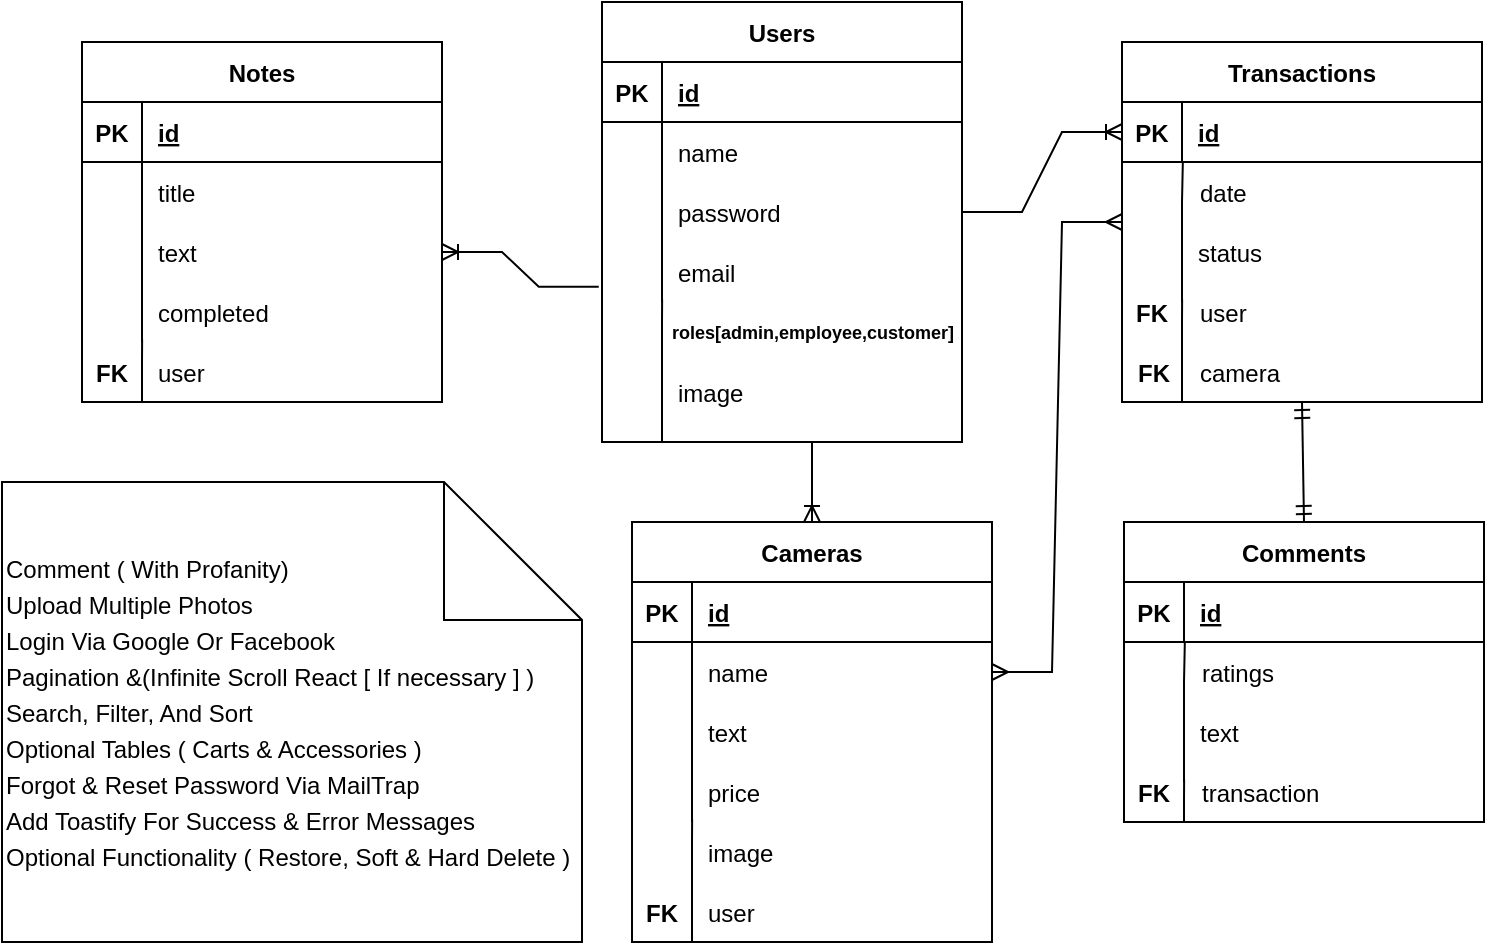 <mxfile version="21.0.6" type="github">
  <diagram id="rnDesP9-kiOVIk-wL_8O" name="Page-1">
    <mxGraphModel dx="1050" dy="573" grid="1" gridSize="10" guides="1" tooltips="1" connect="1" arrows="1" fold="1" page="1" pageScale="1" pageWidth="850" pageHeight="1100" math="0" shadow="0">
      <root>
        <mxCell id="0" />
        <mxCell id="1" parent="0" />
        <mxCell id="3eqNPOFg3Ozrto4ueRBY-7" value="Users" style="shape=table;startSize=30;container=1;collapsible=1;childLayout=tableLayout;fixedRows=1;rowLines=0;fontStyle=1;align=center;resizeLast=1;" parent="1" vertex="1">
          <mxGeometry x="740" y="270" width="180" height="220" as="geometry" />
        </mxCell>
        <mxCell id="3eqNPOFg3Ozrto4ueRBY-8" value="" style="shape=tableRow;horizontal=0;startSize=0;swimlaneHead=0;swimlaneBody=0;fillColor=none;collapsible=0;dropTarget=0;points=[[0,0.5],[1,0.5]];portConstraint=eastwest;top=0;left=0;right=0;bottom=1;" parent="3eqNPOFg3Ozrto4ueRBY-7" vertex="1">
          <mxGeometry y="30" width="180" height="30" as="geometry" />
        </mxCell>
        <mxCell id="3eqNPOFg3Ozrto4ueRBY-9" value="PK" style="shape=partialRectangle;connectable=0;fillColor=none;top=0;left=0;bottom=0;right=0;fontStyle=1;overflow=hidden;" parent="3eqNPOFg3Ozrto4ueRBY-8" vertex="1">
          <mxGeometry width="30" height="30" as="geometry">
            <mxRectangle width="30" height="30" as="alternateBounds" />
          </mxGeometry>
        </mxCell>
        <mxCell id="3eqNPOFg3Ozrto4ueRBY-10" value="id" style="shape=partialRectangle;connectable=0;fillColor=none;top=0;left=0;bottom=0;right=0;align=left;spacingLeft=6;fontStyle=5;overflow=hidden;" parent="3eqNPOFg3Ozrto4ueRBY-8" vertex="1">
          <mxGeometry x="30" width="150" height="30" as="geometry">
            <mxRectangle width="150" height="30" as="alternateBounds" />
          </mxGeometry>
        </mxCell>
        <mxCell id="3eqNPOFg3Ozrto4ueRBY-11" value="" style="shape=tableRow;horizontal=0;startSize=0;swimlaneHead=0;swimlaneBody=0;fillColor=none;collapsible=0;dropTarget=0;points=[[0,0.5],[1,0.5]];portConstraint=eastwest;top=0;left=0;right=0;bottom=0;" parent="3eqNPOFg3Ozrto4ueRBY-7" vertex="1">
          <mxGeometry y="60" width="180" height="30" as="geometry" />
        </mxCell>
        <mxCell id="3eqNPOFg3Ozrto4ueRBY-12" value="" style="shape=partialRectangle;connectable=0;fillColor=none;top=0;left=0;bottom=0;right=0;editable=1;overflow=hidden;" parent="3eqNPOFg3Ozrto4ueRBY-11" vertex="1">
          <mxGeometry width="30" height="30" as="geometry">
            <mxRectangle width="30" height="30" as="alternateBounds" />
          </mxGeometry>
        </mxCell>
        <mxCell id="3eqNPOFg3Ozrto4ueRBY-13" value="name" style="shape=partialRectangle;connectable=0;fillColor=none;top=0;left=0;bottom=0;right=0;align=left;spacingLeft=6;overflow=hidden;" parent="3eqNPOFg3Ozrto4ueRBY-11" vertex="1">
          <mxGeometry x="30" width="150" height="30" as="geometry">
            <mxRectangle width="150" height="30" as="alternateBounds" />
          </mxGeometry>
        </mxCell>
        <mxCell id="3eqNPOFg3Ozrto4ueRBY-14" value="" style="shape=tableRow;horizontal=0;startSize=0;swimlaneHead=0;swimlaneBody=0;fillColor=none;collapsible=0;dropTarget=0;points=[[0,0.5],[1,0.5]];portConstraint=eastwest;top=0;left=0;right=0;bottom=0;" parent="3eqNPOFg3Ozrto4ueRBY-7" vertex="1">
          <mxGeometry y="90" width="180" height="30" as="geometry" />
        </mxCell>
        <mxCell id="3eqNPOFg3Ozrto4ueRBY-15" value="" style="shape=partialRectangle;connectable=0;fillColor=none;top=0;left=0;bottom=0;right=0;editable=1;overflow=hidden;" parent="3eqNPOFg3Ozrto4ueRBY-14" vertex="1">
          <mxGeometry width="30" height="30" as="geometry">
            <mxRectangle width="30" height="30" as="alternateBounds" />
          </mxGeometry>
        </mxCell>
        <mxCell id="3eqNPOFg3Ozrto4ueRBY-16" value="password" style="shape=partialRectangle;connectable=0;fillColor=none;top=0;left=0;bottom=0;right=0;align=left;spacingLeft=6;overflow=hidden;" parent="3eqNPOFg3Ozrto4ueRBY-14" vertex="1">
          <mxGeometry x="30" width="150" height="30" as="geometry">
            <mxRectangle width="150" height="30" as="alternateBounds" />
          </mxGeometry>
        </mxCell>
        <mxCell id="3eqNPOFg3Ozrto4ueRBY-17" value="" style="shape=tableRow;horizontal=0;startSize=0;swimlaneHead=0;swimlaneBody=0;fillColor=none;collapsible=0;dropTarget=0;points=[[0,0.5],[1,0.5]];portConstraint=eastwest;top=0;left=0;right=0;bottom=0;" parent="3eqNPOFg3Ozrto4ueRBY-7" vertex="1">
          <mxGeometry y="120" width="180" height="30" as="geometry" />
        </mxCell>
        <mxCell id="3eqNPOFg3Ozrto4ueRBY-18" value="" style="shape=partialRectangle;connectable=0;fillColor=none;top=0;left=0;bottom=0;right=0;editable=1;overflow=hidden;" parent="3eqNPOFg3Ozrto4ueRBY-17" vertex="1">
          <mxGeometry width="30" height="30" as="geometry">
            <mxRectangle width="30" height="30" as="alternateBounds" />
          </mxGeometry>
        </mxCell>
        <mxCell id="3eqNPOFg3Ozrto4ueRBY-19" value="email" style="shape=partialRectangle;connectable=0;fillColor=none;top=0;left=0;bottom=0;right=0;align=left;spacingLeft=6;overflow=hidden;" parent="3eqNPOFg3Ozrto4ueRBY-17" vertex="1">
          <mxGeometry x="30" width="150" height="30" as="geometry">
            <mxRectangle width="150" height="30" as="alternateBounds" />
          </mxGeometry>
        </mxCell>
        <mxCell id="3eqNPOFg3Ozrto4ueRBY-34" value="" style="endArrow=none;html=1;rounded=0;exitX=0.167;exitY=0.96;exitDx=0;exitDy=0;exitPerimeter=0;" parent="1" source="3eqNPOFg3Ozrto4ueRBY-17" edge="1">
          <mxGeometry relative="1" as="geometry">
            <mxPoint x="710" y="450" as="sourcePoint" />
            <mxPoint x="770" y="490" as="targetPoint" />
            <Array as="points">
              <mxPoint x="770" y="430" />
            </Array>
          </mxGeometry>
        </mxCell>
        <mxCell id="3eqNPOFg3Ozrto4ueRBY-98" value="roles[admin,employee,customer]" style="shape=partialRectangle;connectable=0;fillColor=none;top=0;left=0;bottom=0;right=0;align=left;spacingLeft=3;overflow=hidden;fontSize=9;fontStyle=1" parent="1" vertex="1">
          <mxGeometry x="770" y="420" width="150" height="30" as="geometry">
            <mxRectangle width="150" height="30" as="alternateBounds" />
          </mxGeometry>
        </mxCell>
        <mxCell id="3eqNPOFg3Ozrto4ueRBY-128" value="Cameras" style="shape=table;startSize=30;container=1;collapsible=1;childLayout=tableLayout;fixedRows=1;rowLines=0;fontStyle=1;align=center;resizeLast=1;" parent="1" vertex="1">
          <mxGeometry x="755" y="530" width="180" height="210" as="geometry" />
        </mxCell>
        <mxCell id="3eqNPOFg3Ozrto4ueRBY-129" value="" style="shape=tableRow;horizontal=0;startSize=0;swimlaneHead=0;swimlaneBody=0;fillColor=none;collapsible=0;dropTarget=0;points=[[0,0.5],[1,0.5]];portConstraint=eastwest;top=0;left=0;right=0;bottom=1;" parent="3eqNPOFg3Ozrto4ueRBY-128" vertex="1">
          <mxGeometry y="30" width="180" height="30" as="geometry" />
        </mxCell>
        <mxCell id="3eqNPOFg3Ozrto4ueRBY-130" value="PK" style="shape=partialRectangle;connectable=0;fillColor=none;top=0;left=0;bottom=0;right=0;fontStyle=1;overflow=hidden;" parent="3eqNPOFg3Ozrto4ueRBY-129" vertex="1">
          <mxGeometry width="30" height="30" as="geometry">
            <mxRectangle width="30" height="30" as="alternateBounds" />
          </mxGeometry>
        </mxCell>
        <mxCell id="3eqNPOFg3Ozrto4ueRBY-131" value="id" style="shape=partialRectangle;connectable=0;fillColor=none;top=0;left=0;bottom=0;right=0;align=left;spacingLeft=6;fontStyle=5;overflow=hidden;" parent="3eqNPOFg3Ozrto4ueRBY-129" vertex="1">
          <mxGeometry x="30" width="150" height="30" as="geometry">
            <mxRectangle width="150" height="30" as="alternateBounds" />
          </mxGeometry>
        </mxCell>
        <mxCell id="3eqNPOFg3Ozrto4ueRBY-132" value="" style="shape=tableRow;horizontal=0;startSize=0;swimlaneHead=0;swimlaneBody=0;fillColor=none;collapsible=0;dropTarget=0;points=[[0,0.5],[1,0.5]];portConstraint=eastwest;top=0;left=0;right=0;bottom=0;" parent="3eqNPOFg3Ozrto4ueRBY-128" vertex="1">
          <mxGeometry y="60" width="180" height="30" as="geometry" />
        </mxCell>
        <mxCell id="3eqNPOFg3Ozrto4ueRBY-133" value="" style="shape=partialRectangle;connectable=0;fillColor=none;top=0;left=0;bottom=0;right=0;editable=1;overflow=hidden;" parent="3eqNPOFg3Ozrto4ueRBY-132" vertex="1">
          <mxGeometry width="30" height="30" as="geometry">
            <mxRectangle width="30" height="30" as="alternateBounds" />
          </mxGeometry>
        </mxCell>
        <mxCell id="3eqNPOFg3Ozrto4ueRBY-134" value="name" style="shape=partialRectangle;connectable=0;fillColor=none;top=0;left=0;bottom=0;right=0;align=left;spacingLeft=6;overflow=hidden;" parent="3eqNPOFg3Ozrto4ueRBY-132" vertex="1">
          <mxGeometry x="30" width="150" height="30" as="geometry">
            <mxRectangle width="150" height="30" as="alternateBounds" />
          </mxGeometry>
        </mxCell>
        <mxCell id="3eqNPOFg3Ozrto4ueRBY-135" value="" style="shape=tableRow;horizontal=0;startSize=0;swimlaneHead=0;swimlaneBody=0;fillColor=none;collapsible=0;dropTarget=0;points=[[0,0.5],[1,0.5]];portConstraint=eastwest;top=0;left=0;right=0;bottom=0;" parent="3eqNPOFg3Ozrto4ueRBY-128" vertex="1">
          <mxGeometry y="90" width="180" height="30" as="geometry" />
        </mxCell>
        <mxCell id="3eqNPOFg3Ozrto4ueRBY-136" value="" style="shape=partialRectangle;connectable=0;fillColor=none;top=0;left=0;bottom=0;right=0;editable=1;overflow=hidden;" parent="3eqNPOFg3Ozrto4ueRBY-135" vertex="1">
          <mxGeometry width="30" height="30" as="geometry">
            <mxRectangle width="30" height="30" as="alternateBounds" />
          </mxGeometry>
        </mxCell>
        <mxCell id="3eqNPOFg3Ozrto4ueRBY-137" value="text" style="shape=partialRectangle;connectable=0;fillColor=none;top=0;left=0;bottom=0;right=0;align=left;spacingLeft=6;overflow=hidden;" parent="3eqNPOFg3Ozrto4ueRBY-135" vertex="1">
          <mxGeometry x="30" width="150" height="30" as="geometry">
            <mxRectangle width="150" height="30" as="alternateBounds" />
          </mxGeometry>
        </mxCell>
        <mxCell id="3eqNPOFg3Ozrto4ueRBY-138" value="" style="shape=tableRow;horizontal=0;startSize=0;swimlaneHead=0;swimlaneBody=0;fillColor=none;collapsible=0;dropTarget=0;points=[[0,0.5],[1,0.5]];portConstraint=eastwest;top=0;left=0;right=0;bottom=0;" parent="3eqNPOFg3Ozrto4ueRBY-128" vertex="1">
          <mxGeometry y="120" width="180" height="30" as="geometry" />
        </mxCell>
        <mxCell id="3eqNPOFg3Ozrto4ueRBY-139" value="" style="shape=partialRectangle;connectable=0;fillColor=none;top=0;left=0;bottom=0;right=0;editable=1;overflow=hidden;" parent="3eqNPOFg3Ozrto4ueRBY-138" vertex="1">
          <mxGeometry width="30" height="30" as="geometry">
            <mxRectangle width="30" height="30" as="alternateBounds" />
          </mxGeometry>
        </mxCell>
        <mxCell id="3eqNPOFg3Ozrto4ueRBY-140" value="price" style="shape=partialRectangle;connectable=0;fillColor=none;top=0;left=0;bottom=0;right=0;align=left;spacingLeft=6;overflow=hidden;" parent="3eqNPOFg3Ozrto4ueRBY-138" vertex="1">
          <mxGeometry x="30" width="150" height="30" as="geometry">
            <mxRectangle width="150" height="30" as="alternateBounds" />
          </mxGeometry>
        </mxCell>
        <mxCell id="3eqNPOFg3Ozrto4ueRBY-141" value="" style="endArrow=none;html=1;rounded=0;exitX=0.167;exitY=0.96;exitDx=0;exitDy=0;exitPerimeter=0;" parent="1" source="3eqNPOFg3Ozrto4ueRBY-138" edge="1">
          <mxGeometry relative="1" as="geometry">
            <mxPoint x="725" y="710" as="sourcePoint" />
            <mxPoint x="785" y="740" as="targetPoint" />
            <Array as="points">
              <mxPoint x="785" y="690" />
            </Array>
          </mxGeometry>
        </mxCell>
        <mxCell id="3eqNPOFg3Ozrto4ueRBY-142" value="user" style="shape=partialRectangle;connectable=0;fillColor=none;top=0;left=0;bottom=0;right=0;align=left;spacingLeft=6;overflow=hidden;fontStyle=0" parent="1" vertex="1">
          <mxGeometry x="785" y="710" width="150" height="30" as="geometry">
            <mxRectangle width="150" height="30" as="alternateBounds" />
          </mxGeometry>
        </mxCell>
        <mxCell id="3eqNPOFg3Ozrto4ueRBY-206" value="image" style="shape=partialRectangle;connectable=0;fillColor=none;top=0;left=0;bottom=0;right=0;align=left;spacingLeft=6;overflow=hidden;" parent="1" vertex="1">
          <mxGeometry x="785" y="680" width="150" height="30" as="geometry">
            <mxRectangle width="150" height="30" as="alternateBounds" />
          </mxGeometry>
        </mxCell>
        <mxCell id="3eqNPOFg3Ozrto4ueRBY-228" value="Transactions" style="shape=table;startSize=30;container=1;collapsible=1;childLayout=tableLayout;fixedRows=1;rowLines=0;fontStyle=1;align=center;resizeLast=1;" parent="1" vertex="1">
          <mxGeometry x="1000" y="290" width="180" height="180" as="geometry" />
        </mxCell>
        <mxCell id="3eqNPOFg3Ozrto4ueRBY-229" value="" style="shape=tableRow;horizontal=0;startSize=0;swimlaneHead=0;swimlaneBody=0;fillColor=none;collapsible=0;dropTarget=0;points=[[0,0.5],[1,0.5]];portConstraint=eastwest;top=0;left=0;right=0;bottom=1;" parent="3eqNPOFg3Ozrto4ueRBY-228" vertex="1">
          <mxGeometry y="30" width="180" height="30" as="geometry" />
        </mxCell>
        <mxCell id="3eqNPOFg3Ozrto4ueRBY-230" value="PK" style="shape=partialRectangle;connectable=0;fillColor=none;top=0;left=0;bottom=0;right=0;fontStyle=1;overflow=hidden;" parent="3eqNPOFg3Ozrto4ueRBY-229" vertex="1">
          <mxGeometry width="30" height="30" as="geometry">
            <mxRectangle width="30" height="30" as="alternateBounds" />
          </mxGeometry>
        </mxCell>
        <mxCell id="3eqNPOFg3Ozrto4ueRBY-231" value="id" style="shape=partialRectangle;connectable=0;fillColor=none;top=0;left=0;bottom=0;right=0;align=left;spacingLeft=6;fontStyle=5;overflow=hidden;" parent="3eqNPOFg3Ozrto4ueRBY-229" vertex="1">
          <mxGeometry x="30" width="150" height="30" as="geometry">
            <mxRectangle width="150" height="30" as="alternateBounds" />
          </mxGeometry>
        </mxCell>
        <mxCell id="3eqNPOFg3Ozrto4ueRBY-233" value="date" style="shape=partialRectangle;connectable=0;fillColor=none;top=0;left=0;bottom=0;right=0;align=left;spacingLeft=6;fontStyle=0;overflow=hidden;" parent="1" vertex="1">
          <mxGeometry x="1031" y="350" width="150" height="30" as="geometry">
            <mxRectangle width="150" height="30" as="alternateBounds" />
          </mxGeometry>
        </mxCell>
        <mxCell id="3eqNPOFg3Ozrto4ueRBY-234" value="" style="endArrow=none;html=1;rounded=0;exitX=0.169;exitY=1.002;exitDx=0;exitDy=0;exitPerimeter=0;" parent="1" source="3eqNPOFg3Ozrto4ueRBY-229" edge="1">
          <mxGeometry relative="1" as="geometry">
            <mxPoint x="1035" y="359" as="sourcePoint" />
            <mxPoint x="1030" y="420" as="targetPoint" />
            <Array as="points">
              <mxPoint x="1030" y="370" />
            </Array>
          </mxGeometry>
        </mxCell>
        <mxCell id="3eqNPOFg3Ozrto4ueRBY-236" value="status" style="shape=partialRectangle;connectable=0;fillColor=none;top=0;left=0;bottom=0;right=0;align=left;spacingLeft=6;fontStyle=0;overflow=hidden;" parent="1" vertex="1">
          <mxGeometry x="1030" y="380" width="150" height="30" as="geometry">
            <mxRectangle width="150" height="30" as="alternateBounds" />
          </mxGeometry>
        </mxCell>
        <mxCell id="3eqNPOFg3Ozrto4ueRBY-237" value="FK" style="shape=partialRectangle;connectable=0;fillColor=none;top=0;left=0;bottom=0;right=0;fontStyle=1;overflow=hidden;" parent="1" vertex="1">
          <mxGeometry x="755" y="710" width="30" height="30" as="geometry">
            <mxRectangle width="30" height="30" as="alternateBounds" />
          </mxGeometry>
        </mxCell>
        <mxCell id="3eqNPOFg3Ozrto4ueRBY-238" value="" style="endArrow=none;html=1;rounded=0;exitX=0.167;exitY=0.96;exitDx=0;exitDy=0;exitPerimeter=0;" parent="1" edge="1">
          <mxGeometry relative="1" as="geometry">
            <mxPoint x="1030.06" y="418.8" as="sourcePoint" />
            <mxPoint x="1030" y="470" as="targetPoint" />
            <Array as="points">
              <mxPoint x="1030" y="430" />
            </Array>
          </mxGeometry>
        </mxCell>
        <mxCell id="3eqNPOFg3Ozrto4ueRBY-239" value="user" style="shape=partialRectangle;connectable=0;fillColor=none;top=0;left=0;bottom=0;right=0;align=left;spacingLeft=6;fontStyle=0;overflow=hidden;" parent="1" vertex="1">
          <mxGeometry x="1031" y="410" width="150" height="30" as="geometry">
            <mxRectangle width="150" height="30" as="alternateBounds" />
          </mxGeometry>
        </mxCell>
        <mxCell id="3eqNPOFg3Ozrto4ueRBY-240" value="FK" style="shape=partialRectangle;connectable=0;fillColor=none;top=0;left=0;bottom=0;right=0;fontStyle=1;overflow=hidden;" parent="1" vertex="1">
          <mxGeometry x="1000" y="410" width="30" height="30" as="geometry">
            <mxRectangle width="30" height="30" as="alternateBounds" />
          </mxGeometry>
        </mxCell>
        <mxCell id="3eqNPOFg3Ozrto4ueRBY-241" value="" style="edgeStyle=entityRelationEdgeStyle;fontSize=12;html=1;endArrow=ERoneToMany;rounded=0;" parent="1" source="3eqNPOFg3Ozrto4ueRBY-14" target="3eqNPOFg3Ozrto4ueRBY-229" edge="1">
          <mxGeometry width="100" height="100" relative="1" as="geometry">
            <mxPoint x="1185" y="375" as="sourcePoint" />
            <mxPoint x="1010" y="510" as="targetPoint" />
          </mxGeometry>
        </mxCell>
        <mxCell id="3eqNPOFg3Ozrto4ueRBY-256" value="" style="edgeStyle=entityRelationEdgeStyle;fontSize=12;html=1;endArrow=ERmany;startArrow=ERmany;rounded=0;entryX=0;entryY=0.5;entryDx=0;entryDy=0;" parent="1" source="3eqNPOFg3Ozrto4ueRBY-132" target="3eqNPOFg3Ozrto4ueRBY-228" edge="1">
          <mxGeometry width="100" height="100" relative="1" as="geometry">
            <mxPoint x="1175" y="550" as="sourcePoint" />
            <mxPoint x="1215" y="550" as="targetPoint" />
          </mxGeometry>
        </mxCell>
        <mxCell id="3eqNPOFg3Ozrto4ueRBY-260" value="image" style="shape=partialRectangle;connectable=0;fillColor=none;top=0;left=0;bottom=0;right=0;align=left;spacingLeft=6;overflow=hidden;" parent="1" vertex="1">
          <mxGeometry x="770" y="450" width="150" height="30" as="geometry">
            <mxRectangle width="150" height="30" as="alternateBounds" />
          </mxGeometry>
        </mxCell>
        <mxCell id="R3rkQFtVbT1nYSnnxUpl-1" value="camera" style="shape=partialRectangle;connectable=0;fillColor=none;top=0;left=0;bottom=0;right=0;align=left;spacingLeft=6;fontStyle=0;overflow=hidden;" parent="1" vertex="1">
          <mxGeometry x="1031" y="440" width="150" height="30" as="geometry">
            <mxRectangle width="150" height="30" as="alternateBounds" />
          </mxGeometry>
        </mxCell>
        <mxCell id="R3rkQFtVbT1nYSnnxUpl-2" value="FK" style="shape=partialRectangle;connectable=0;fillColor=none;top=0;left=0;bottom=0;right=0;fontStyle=1;overflow=hidden;" parent="1" vertex="1">
          <mxGeometry x="1001" y="440" width="30" height="30" as="geometry">
            <mxRectangle width="30" height="30" as="alternateBounds" />
          </mxGeometry>
        </mxCell>
        <mxCell id="R3rkQFtVbT1nYSnnxUpl-3" value="Notes" style="shape=table;startSize=30;container=1;collapsible=1;childLayout=tableLayout;fixedRows=1;rowLines=0;fontStyle=1;align=center;resizeLast=1;" parent="1" vertex="1">
          <mxGeometry x="480" y="290" width="180" height="180" as="geometry" />
        </mxCell>
        <mxCell id="R3rkQFtVbT1nYSnnxUpl-4" value="" style="shape=tableRow;horizontal=0;startSize=0;swimlaneHead=0;swimlaneBody=0;fillColor=none;collapsible=0;dropTarget=0;points=[[0,0.5],[1,0.5]];portConstraint=eastwest;top=0;left=0;right=0;bottom=1;" parent="R3rkQFtVbT1nYSnnxUpl-3" vertex="1">
          <mxGeometry y="30" width="180" height="30" as="geometry" />
        </mxCell>
        <mxCell id="R3rkQFtVbT1nYSnnxUpl-5" value="PK" style="shape=partialRectangle;connectable=0;fillColor=none;top=0;left=0;bottom=0;right=0;fontStyle=1;overflow=hidden;" parent="R3rkQFtVbT1nYSnnxUpl-4" vertex="1">
          <mxGeometry width="30" height="30" as="geometry">
            <mxRectangle width="30" height="30" as="alternateBounds" />
          </mxGeometry>
        </mxCell>
        <mxCell id="R3rkQFtVbT1nYSnnxUpl-6" value="id" style="shape=partialRectangle;connectable=0;fillColor=none;top=0;left=0;bottom=0;right=0;align=left;spacingLeft=6;fontStyle=5;overflow=hidden;" parent="R3rkQFtVbT1nYSnnxUpl-4" vertex="1">
          <mxGeometry x="30" width="150" height="30" as="geometry">
            <mxRectangle width="150" height="30" as="alternateBounds" />
          </mxGeometry>
        </mxCell>
        <mxCell id="R3rkQFtVbT1nYSnnxUpl-7" value="" style="shape=tableRow;horizontal=0;startSize=0;swimlaneHead=0;swimlaneBody=0;fillColor=none;collapsible=0;dropTarget=0;points=[[0,0.5],[1,0.5]];portConstraint=eastwest;top=0;left=0;right=0;bottom=0;" parent="R3rkQFtVbT1nYSnnxUpl-3" vertex="1">
          <mxGeometry y="60" width="180" height="30" as="geometry" />
        </mxCell>
        <mxCell id="R3rkQFtVbT1nYSnnxUpl-8" value="" style="shape=partialRectangle;connectable=0;fillColor=none;top=0;left=0;bottom=0;right=0;editable=1;overflow=hidden;" parent="R3rkQFtVbT1nYSnnxUpl-7" vertex="1">
          <mxGeometry width="30" height="30" as="geometry">
            <mxRectangle width="30" height="30" as="alternateBounds" />
          </mxGeometry>
        </mxCell>
        <mxCell id="R3rkQFtVbT1nYSnnxUpl-9" value="title" style="shape=partialRectangle;connectable=0;fillColor=none;top=0;left=0;bottom=0;right=0;align=left;spacingLeft=6;overflow=hidden;" parent="R3rkQFtVbT1nYSnnxUpl-7" vertex="1">
          <mxGeometry x="30" width="150" height="30" as="geometry">
            <mxRectangle width="150" height="30" as="alternateBounds" />
          </mxGeometry>
        </mxCell>
        <mxCell id="R3rkQFtVbT1nYSnnxUpl-10" value="" style="shape=tableRow;horizontal=0;startSize=0;swimlaneHead=0;swimlaneBody=0;fillColor=none;collapsible=0;dropTarget=0;points=[[0,0.5],[1,0.5]];portConstraint=eastwest;top=0;left=0;right=0;bottom=0;" parent="R3rkQFtVbT1nYSnnxUpl-3" vertex="1">
          <mxGeometry y="90" width="180" height="30" as="geometry" />
        </mxCell>
        <mxCell id="R3rkQFtVbT1nYSnnxUpl-11" value="" style="shape=partialRectangle;connectable=0;fillColor=none;top=0;left=0;bottom=0;right=0;editable=1;overflow=hidden;" parent="R3rkQFtVbT1nYSnnxUpl-10" vertex="1">
          <mxGeometry width="30" height="30" as="geometry">
            <mxRectangle width="30" height="30" as="alternateBounds" />
          </mxGeometry>
        </mxCell>
        <mxCell id="R3rkQFtVbT1nYSnnxUpl-12" value="text" style="shape=partialRectangle;connectable=0;fillColor=none;top=0;left=0;bottom=0;right=0;align=left;spacingLeft=6;overflow=hidden;" parent="R3rkQFtVbT1nYSnnxUpl-10" vertex="1">
          <mxGeometry x="30" width="150" height="30" as="geometry">
            <mxRectangle width="150" height="30" as="alternateBounds" />
          </mxGeometry>
        </mxCell>
        <mxCell id="R3rkQFtVbT1nYSnnxUpl-13" value="" style="shape=tableRow;horizontal=0;startSize=0;swimlaneHead=0;swimlaneBody=0;fillColor=none;collapsible=0;dropTarget=0;points=[[0,0.5],[1,0.5]];portConstraint=eastwest;top=0;left=0;right=0;bottom=0;" parent="R3rkQFtVbT1nYSnnxUpl-3" vertex="1">
          <mxGeometry y="120" width="180" height="30" as="geometry" />
        </mxCell>
        <mxCell id="R3rkQFtVbT1nYSnnxUpl-14" value="" style="shape=partialRectangle;connectable=0;fillColor=none;top=0;left=0;bottom=0;right=0;editable=1;overflow=hidden;" parent="R3rkQFtVbT1nYSnnxUpl-13" vertex="1">
          <mxGeometry width="30" height="30" as="geometry">
            <mxRectangle width="30" height="30" as="alternateBounds" />
          </mxGeometry>
        </mxCell>
        <mxCell id="R3rkQFtVbT1nYSnnxUpl-15" value="completed" style="shape=partialRectangle;connectable=0;fillColor=none;top=0;left=0;bottom=0;right=0;align=left;spacingLeft=6;overflow=hidden;" parent="R3rkQFtVbT1nYSnnxUpl-13" vertex="1">
          <mxGeometry x="30" width="150" height="30" as="geometry">
            <mxRectangle width="150" height="30" as="alternateBounds" />
          </mxGeometry>
        </mxCell>
        <mxCell id="R3rkQFtVbT1nYSnnxUpl-16" value="" style="endArrow=none;html=1;rounded=0;exitX=0.167;exitY=0.96;exitDx=0;exitDy=0;exitPerimeter=0;" parent="1" source="R3rkQFtVbT1nYSnnxUpl-13" edge="1">
          <mxGeometry relative="1" as="geometry">
            <mxPoint x="450" y="470" as="sourcePoint" />
            <mxPoint x="510" y="470" as="targetPoint" />
            <Array as="points">
              <mxPoint x="510" y="450" />
            </Array>
          </mxGeometry>
        </mxCell>
        <mxCell id="R3rkQFtVbT1nYSnnxUpl-17" value="user" style="shape=partialRectangle;connectable=0;fillColor=none;top=0;left=0;bottom=0;right=0;align=left;spacingLeft=6;overflow=hidden;" parent="1" vertex="1">
          <mxGeometry x="510" y="440" width="150" height="30" as="geometry">
            <mxRectangle width="150" height="30" as="alternateBounds" />
          </mxGeometry>
        </mxCell>
        <mxCell id="R3rkQFtVbT1nYSnnxUpl-19" value="" style="fontSize=12;html=1;endArrow=ERoneToMany;rounded=0;entryX=0.5;entryY=0;entryDx=0;entryDy=0;" parent="1" target="3eqNPOFg3Ozrto4ueRBY-128" edge="1">
          <mxGeometry width="100" height="100" relative="1" as="geometry">
            <mxPoint x="845" y="490" as="sourcePoint" />
            <mxPoint x="730" y="570" as="targetPoint" />
          </mxGeometry>
        </mxCell>
        <mxCell id="R3rkQFtVbT1nYSnnxUpl-22" value="FK" style="shape=partialRectangle;connectable=0;fillColor=none;top=0;left=0;bottom=0;right=0;fontStyle=1;overflow=hidden;" parent="1" vertex="1">
          <mxGeometry x="480" y="440" width="30" height="30" as="geometry">
            <mxRectangle width="30" height="30" as="alternateBounds" />
          </mxGeometry>
        </mxCell>
        <mxCell id="R3rkQFtVbT1nYSnnxUpl-23" value="" style="fontSize=12;html=1;endArrow=ERoneToMany;rounded=0;exitX=-0.009;exitY=0.744;exitDx=0;exitDy=0;entryX=1;entryY=0.5;entryDx=0;entryDy=0;exitPerimeter=0;edgeStyle=entityRelationEdgeStyle;" parent="1" source="3eqNPOFg3Ozrto4ueRBY-17" target="R3rkQFtVbT1nYSnnxUpl-10" edge="1">
          <mxGeometry width="100" height="100" relative="1" as="geometry">
            <mxPoint x="840" y="500" as="sourcePoint" />
            <mxPoint x="840" y="540" as="targetPoint" />
          </mxGeometry>
        </mxCell>
        <mxCell id="R3rkQFtVbT1nYSnnxUpl-24" value="Comments" style="shape=table;startSize=30;container=1;collapsible=1;childLayout=tableLayout;fixedRows=1;rowLines=0;fontStyle=1;align=center;resizeLast=1;" parent="1" vertex="1">
          <mxGeometry x="1001" y="530" width="180" height="150" as="geometry" />
        </mxCell>
        <mxCell id="R3rkQFtVbT1nYSnnxUpl-25" value="" style="shape=tableRow;horizontal=0;startSize=0;swimlaneHead=0;swimlaneBody=0;fillColor=none;collapsible=0;dropTarget=0;points=[[0,0.5],[1,0.5]];portConstraint=eastwest;top=0;left=0;right=0;bottom=1;" parent="R3rkQFtVbT1nYSnnxUpl-24" vertex="1">
          <mxGeometry y="30" width="180" height="30" as="geometry" />
        </mxCell>
        <mxCell id="R3rkQFtVbT1nYSnnxUpl-26" value="PK" style="shape=partialRectangle;connectable=0;fillColor=none;top=0;left=0;bottom=0;right=0;fontStyle=1;overflow=hidden;" parent="R3rkQFtVbT1nYSnnxUpl-25" vertex="1">
          <mxGeometry width="30" height="30" as="geometry">
            <mxRectangle width="30" height="30" as="alternateBounds" />
          </mxGeometry>
        </mxCell>
        <mxCell id="R3rkQFtVbT1nYSnnxUpl-27" value="id" style="shape=partialRectangle;connectable=0;fillColor=none;top=0;left=0;bottom=0;right=0;align=left;spacingLeft=6;fontStyle=5;overflow=hidden;" parent="R3rkQFtVbT1nYSnnxUpl-25" vertex="1">
          <mxGeometry x="30" width="150" height="30" as="geometry">
            <mxRectangle width="150" height="30" as="alternateBounds" />
          </mxGeometry>
        </mxCell>
        <mxCell id="R3rkQFtVbT1nYSnnxUpl-28" value="ratings" style="shape=partialRectangle;connectable=0;fillColor=none;top=0;left=0;bottom=0;right=0;align=left;spacingLeft=6;fontStyle=0;overflow=hidden;" parent="1" vertex="1">
          <mxGeometry x="1032" y="590" width="150" height="30" as="geometry">
            <mxRectangle width="150" height="30" as="alternateBounds" />
          </mxGeometry>
        </mxCell>
        <mxCell id="R3rkQFtVbT1nYSnnxUpl-29" value="" style="endArrow=none;html=1;rounded=0;exitX=0.169;exitY=1.002;exitDx=0;exitDy=0;exitPerimeter=0;" parent="1" source="R3rkQFtVbT1nYSnnxUpl-25" edge="1">
          <mxGeometry relative="1" as="geometry">
            <mxPoint x="1036" y="599" as="sourcePoint" />
            <mxPoint x="1031" y="660" as="targetPoint" />
            <Array as="points">
              <mxPoint x="1031" y="610" />
            </Array>
          </mxGeometry>
        </mxCell>
        <mxCell id="R3rkQFtVbT1nYSnnxUpl-30" value="text" style="shape=partialRectangle;connectable=0;fillColor=none;top=0;left=0;bottom=0;right=0;align=left;spacingLeft=6;fontStyle=0;overflow=hidden;" parent="1" vertex="1">
          <mxGeometry x="1031" y="620" width="150" height="30" as="geometry">
            <mxRectangle width="150" height="30" as="alternateBounds" />
          </mxGeometry>
        </mxCell>
        <mxCell id="R3rkQFtVbT1nYSnnxUpl-31" value="" style="endArrow=none;html=1;rounded=0;exitX=0.167;exitY=0.96;exitDx=0;exitDy=0;exitPerimeter=0;" parent="1" edge="1">
          <mxGeometry relative="1" as="geometry">
            <mxPoint x="1031.06" y="658.8" as="sourcePoint" />
            <mxPoint x="1031" y="680" as="targetPoint" />
            <Array as="points">
              <mxPoint x="1031" y="670" />
            </Array>
          </mxGeometry>
        </mxCell>
        <mxCell id="R3rkQFtVbT1nYSnnxUpl-32" value="transaction" style="shape=partialRectangle;connectable=0;fillColor=none;top=0;left=0;bottom=0;right=0;align=left;spacingLeft=6;fontStyle=0;overflow=hidden;" parent="1" vertex="1">
          <mxGeometry x="1032" y="650" width="150" height="30" as="geometry">
            <mxRectangle width="150" height="30" as="alternateBounds" />
          </mxGeometry>
        </mxCell>
        <mxCell id="R3rkQFtVbT1nYSnnxUpl-33" value="FK" style="shape=partialRectangle;connectable=0;fillColor=none;top=0;left=0;bottom=0;right=0;fontStyle=1;overflow=hidden;" parent="1" vertex="1">
          <mxGeometry x="1001" y="650" width="30" height="30" as="geometry">
            <mxRectangle width="30" height="30" as="alternateBounds" />
          </mxGeometry>
        </mxCell>
        <mxCell id="R3rkQFtVbT1nYSnnxUpl-36" value="" style="fontSize=12;html=1;endArrow=ERmandOne;startArrow=ERmandOne;rounded=0;exitX=0.5;exitY=0;exitDx=0;exitDy=0;" parent="1" source="R3rkQFtVbT1nYSnnxUpl-24" edge="1">
          <mxGeometry width="100" height="100" relative="1" as="geometry">
            <mxPoint x="880" y="580" as="sourcePoint" />
            <mxPoint x="1090" y="470" as="targetPoint" />
          </mxGeometry>
        </mxCell>
        <mxCell id="R3rkQFtVbT1nYSnnxUpl-38" value="&lt;div style=&quot;text-align: justify; line-height: 150%;&quot;&gt;&lt;span style=&quot;background-color: initial;&quot;&gt;&lt;font style=&quot;font-size: 12px;&quot;&gt;Comment ( With Profanity)&lt;/font&gt;&lt;/span&gt;&lt;/div&gt;&lt;div style=&quot;text-align: justify; line-height: 150%;&quot;&gt;&lt;span style=&quot;background-color: initial;&quot;&gt;&lt;font style=&quot;font-size: 12px;&quot;&gt;Upload Multiple Photos&lt;/font&gt;&lt;/span&gt;&lt;/div&gt;&lt;font style=&quot;font-size: 12px;&quot;&gt;&lt;span style=&quot;background-color: initial;&quot;&gt;&lt;div style=&quot;text-align: justify; line-height: 150%;&quot;&gt;&lt;span style=&quot;background-color: initial;&quot;&gt;Login Via Google Or Facebook&lt;/span&gt;&lt;/div&gt;&lt;/span&gt;&lt;span style=&quot;background-color: initial;&quot;&gt;&lt;div style=&quot;text-align: justify; line-height: 150%;&quot;&gt;&lt;span style=&quot;background-color: initial;&quot;&gt;Pagination &amp;amp;(Infinite Scroll React [ If necessary ] )&lt;/span&gt;&lt;/div&gt;&lt;/span&gt;&lt;span style=&quot;background-color: initial;&quot;&gt;&lt;div style=&quot;text-align: justify; line-height: 150%;&quot;&gt;&lt;span style=&quot;background-color: initial;&quot;&gt;Search, Filter, And Sort&lt;/span&gt;&lt;/div&gt;&lt;/span&gt;&lt;span style=&quot;background-color: initial;&quot;&gt;&lt;div style=&quot;text-align: justify; line-height: 150%;&quot;&gt;&lt;span style=&quot;background-color: initial;&quot;&gt;Optional Tables ( Carts &amp;amp; Accessories )&lt;/span&gt;&lt;/div&gt;&lt;/span&gt;&lt;span style=&quot;background-color: initial;&quot;&gt;&lt;div style=&quot;text-align: justify; line-height: 150%;&quot;&gt;&lt;span style=&quot;background-color: initial;&quot;&gt;Forgot &amp;amp; Reset Password Via MailTrap&lt;/span&gt;&lt;/div&gt;&lt;/span&gt;&lt;span style=&quot;background-color: initial;&quot;&gt;&lt;div style=&quot;text-align: justify; line-height: 150%;&quot;&gt;&lt;span style=&quot;background-color: initial;&quot;&gt;Add Toastify For Success &amp;amp; Error Messages&lt;/span&gt;&lt;/div&gt;&lt;/span&gt;&lt;span style=&quot;background-color: initial;&quot;&gt;&lt;div style=&quot;text-align: justify; line-height: 150%;&quot;&gt;&lt;span style=&quot;background-color: initial;&quot;&gt;Optional Functionality ( Restore, Soft &amp;amp; Hard Delete )&lt;/span&gt;&lt;/div&gt;&lt;/span&gt;&lt;/font&gt;" style="shape=note;size=69;whiteSpace=wrap;html=1;align=left;" parent="1" vertex="1">
          <mxGeometry x="440" y="510" width="290" height="230" as="geometry" />
        </mxCell>
      </root>
    </mxGraphModel>
  </diagram>
</mxfile>
